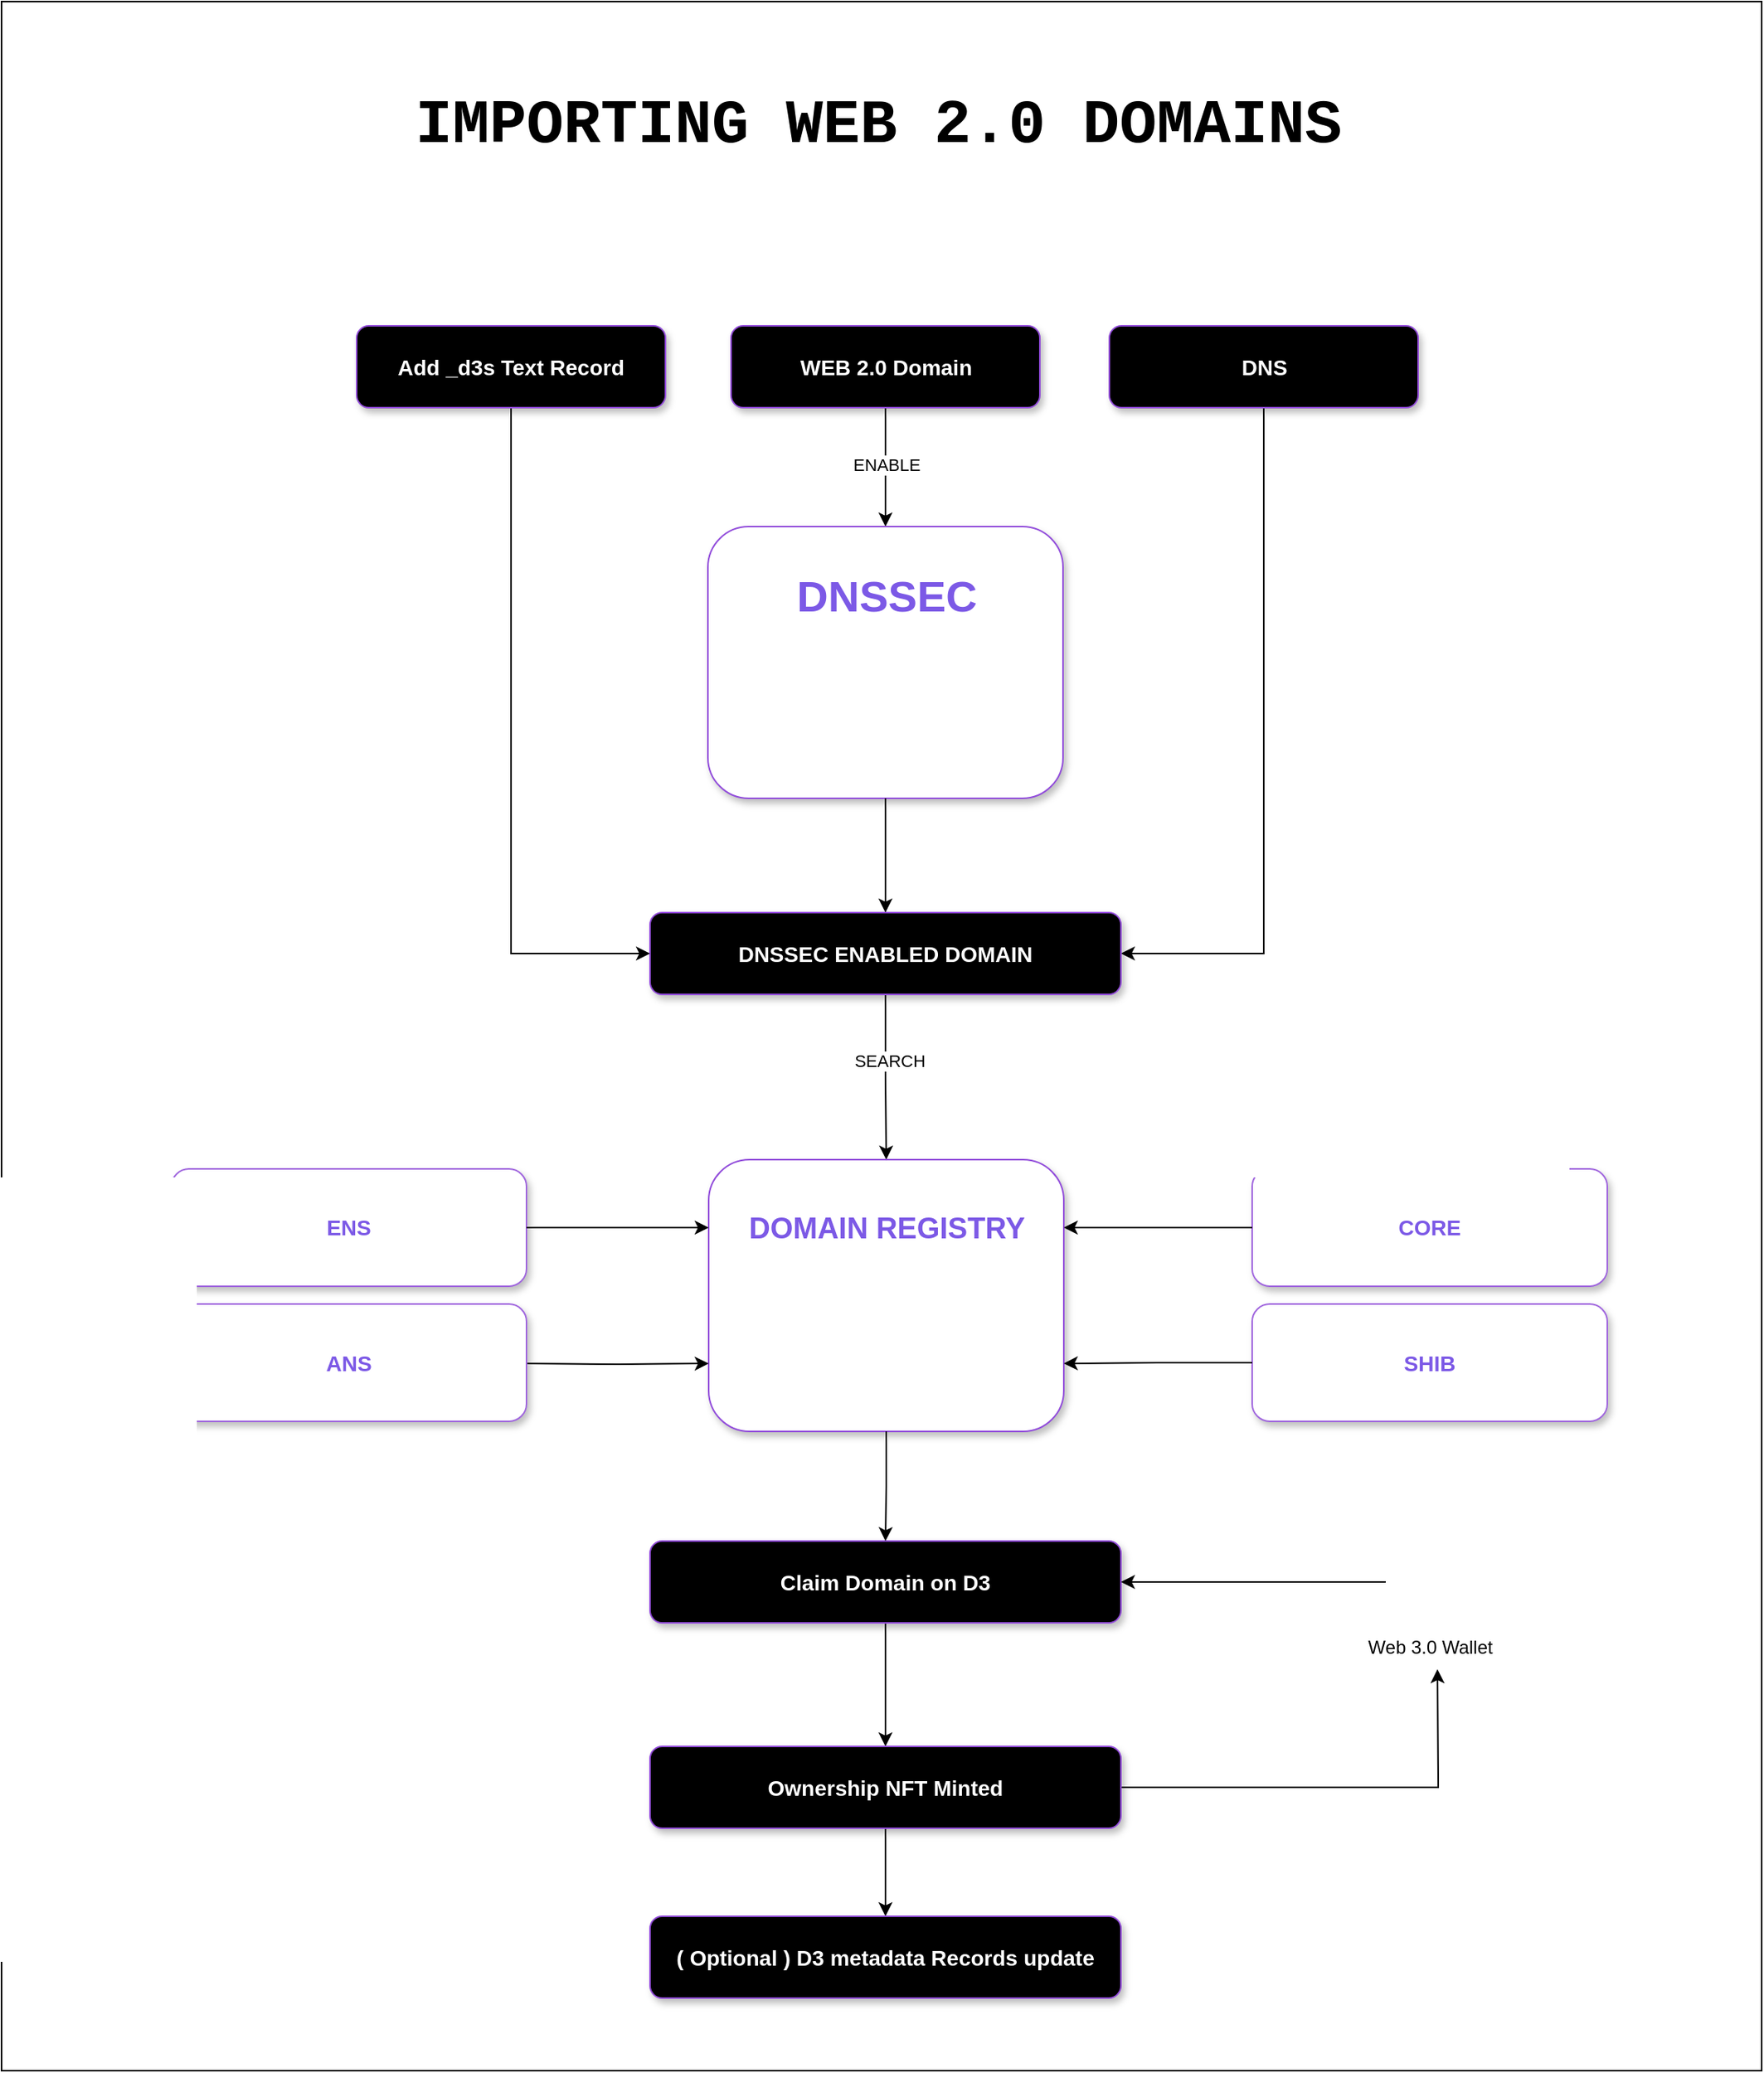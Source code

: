 <mxfile version="26.2.13">
  <diagram name="Page-1" id="MyH7erV6it8z_JTlrKve">
    <mxGraphModel dx="85" dy="-210" grid="1" gridSize="10" guides="1" tooltips="1" connect="1" arrows="1" fold="1" page="1" pageScale="1" pageWidth="850" pageHeight="1100" math="0" shadow="0">
      <root>
        <mxCell id="0" />
        <mxCell id="1" parent="0" />
        <mxCell id="spQjrwH2cCTAyUQUguDn-1" value="" style="rounded=0;whiteSpace=wrap;html=1;" vertex="1" parent="1">
          <mxGeometry x="1960" y="1210" width="1140" height="1340" as="geometry" />
        </mxCell>
        <mxCell id="spQjrwH2cCTAyUQUguDn-30" value="&lt;h1 style=&quot;margin-top: 0px;&quot;&gt;&lt;font style=&quot;font-size: 40px;&quot;&gt;IMPORTING WEB 2.0 DOMAINS&lt;/font&gt;&lt;/h1&gt;" style="text;html=1;whiteSpace=wrap;overflow=hidden;rounded=0;fontFamily=Courier New;fontStyle=1" vertex="1" parent="1">
          <mxGeometry x="2225.62" y="1260" width="613.75" height="60" as="geometry" />
        </mxCell>
        <mxCell id="spQjrwH2cCTAyUQUguDn-43" style="edgeStyle=orthogonalEdgeStyle;rounded=0;orthogonalLoop=1;jettySize=auto;html=1;" edge="1" parent="1" source="spQjrwH2cCTAyUQUguDn-33" target="spQjrwH2cCTAyUQUguDn-35">
          <mxGeometry relative="1" as="geometry" />
        </mxCell>
        <mxCell id="spQjrwH2cCTAyUQUguDn-44" value="ENABLE" style="edgeLabel;html=1;align=center;verticalAlign=middle;resizable=0;points=[];" vertex="1" connectable="0" parent="spQjrwH2cCTAyUQUguDn-43">
          <mxGeometry x="-0.247" y="1" relative="1" as="geometry">
            <mxPoint x="-1" y="8" as="offset" />
          </mxGeometry>
        </mxCell>
        <mxCell id="spQjrwH2cCTAyUQUguDn-33" value="&lt;font style=&quot;font-size: 14px;&quot;&gt;&lt;b&gt;WEB 2.0 Domain&lt;/b&gt;&lt;/font&gt;" style="rounded=1;whiteSpace=wrap;html=1;gradientColor=light-dark(#924ddb, #ededed);fillColor=light-dark(#6865f0, #ededed);fontColor=#FFFFFF;shadow=1;strokeColor=light-dark(#934dda, #ededed);gradientDirection=west;" vertex="1" parent="1">
          <mxGeometry x="2432.5" y="1420" width="200" height="53" as="geometry" />
        </mxCell>
        <mxCell id="spQjrwH2cCTAyUQUguDn-34" value="" style="group;fillColor=none;strokeColor=none;" vertex="1" connectable="0" parent="1">
          <mxGeometry x="2417.5" y="1550" width="230" height="176" as="geometry" />
        </mxCell>
        <mxCell id="spQjrwH2cCTAyUQUguDn-35" value="" style="rounded=1;whiteSpace=wrap;html=1;fillColor=default;strokeColor=light-dark(#924ddb, #ededed);labelBorderColor=none;fontColor=#FFFFFF;shadow=1;gradientColor=none;" vertex="1" parent="spQjrwH2cCTAyUQUguDn-34">
          <mxGeometry width="230.0" height="176" as="geometry" />
        </mxCell>
        <mxCell id="spQjrwH2cCTAyUQUguDn-37" value="&lt;font style=&quot;font-size: 28px; color: light-dark(rgb(124, 89, 230), rgb(237, 237, 237));&quot;&gt;&lt;b&gt;DNSSEC&lt;/b&gt;&lt;/font&gt;" style="text;html=1;align=center;verticalAlign=middle;resizable=0;points=[];autosize=1;strokeColor=none;fillColor=none;" vertex="1" parent="spQjrwH2cCTAyUQUguDn-34">
          <mxGeometry x="45" y="20" width="140" height="50" as="geometry" />
        </mxCell>
        <mxCell id="spQjrwH2cCTAyUQUguDn-38" value="" style="shape=image;verticalLabelPosition=bottom;labelBackgroundColor=default;verticalAlign=top;aspect=fixed;imageAspect=0;image=https://d3.inc/wp-content/themes/d3-theme/assets/images/logo.png;" vertex="1" parent="spQjrwH2cCTAyUQUguDn-34">
          <mxGeometry x="43.5" y="100" width="143" height="39" as="geometry" />
        </mxCell>
        <mxCell id="spQjrwH2cCTAyUQUguDn-45" style="edgeStyle=orthogonalEdgeStyle;rounded=0;orthogonalLoop=1;jettySize=auto;html=1;entryX=1;entryY=0.5;entryDx=0;entryDy=0;" edge="1" parent="1" source="spQjrwH2cCTAyUQUguDn-39" target="spQjrwH2cCTAyUQUguDn-40">
          <mxGeometry relative="1" as="geometry" />
        </mxCell>
        <mxCell id="spQjrwH2cCTAyUQUguDn-39" value="&lt;font style=&quot;font-size: 14px;&quot;&gt;&lt;b&gt;DNS&lt;/b&gt;&lt;/font&gt;" style="rounded=1;whiteSpace=wrap;html=1;gradientColor=light-dark(#924ddb, #ededed);fillColor=light-dark(#6865f0, #ededed);fontColor=#FFFFFF;shadow=1;strokeColor=light-dark(#934dda, #ededed);gradientDirection=west;" vertex="1" parent="1">
          <mxGeometry x="2677.5" y="1420" width="200" height="53" as="geometry" />
        </mxCell>
        <mxCell id="spQjrwH2cCTAyUQUguDn-53" style="edgeStyle=orthogonalEdgeStyle;rounded=0;orthogonalLoop=1;jettySize=auto;html=1;entryX=0.5;entryY=0;entryDx=0;entryDy=0;" edge="1" parent="1" source="spQjrwH2cCTAyUQUguDn-40" target="spQjrwH2cCTAyUQUguDn-50">
          <mxGeometry relative="1" as="geometry" />
        </mxCell>
        <mxCell id="spQjrwH2cCTAyUQUguDn-54" value="SEARCH" style="edgeLabel;html=1;align=center;verticalAlign=middle;resizable=0;points=[];" vertex="1" connectable="0" parent="spQjrwH2cCTAyUQUguDn-53">
          <mxGeometry x="-0.2" y="2" relative="1" as="geometry">
            <mxPoint as="offset" />
          </mxGeometry>
        </mxCell>
        <mxCell id="spQjrwH2cCTAyUQUguDn-40" value="&lt;font style=&quot;font-size: 14px;&quot;&gt;&lt;b&gt;DNSSEC ENABLED DOMAIN&lt;/b&gt;&lt;/font&gt;" style="rounded=1;whiteSpace=wrap;html=1;gradientColor=light-dark(#924ddb, #ededed);fillColor=light-dark(#6865f0, #ededed);fontColor=#FFFFFF;shadow=1;strokeColor=light-dark(#934dda, #ededed);gradientDirection=west;" vertex="1" parent="1">
          <mxGeometry x="2380" y="1800" width="305" height="53" as="geometry" />
        </mxCell>
        <mxCell id="spQjrwH2cCTAyUQUguDn-47" style="edgeStyle=orthogonalEdgeStyle;rounded=0;orthogonalLoop=1;jettySize=auto;html=1;entryX=0;entryY=0.5;entryDx=0;entryDy=0;" edge="1" parent="1" source="spQjrwH2cCTAyUQUguDn-46" target="spQjrwH2cCTAyUQUguDn-40">
          <mxGeometry relative="1" as="geometry" />
        </mxCell>
        <mxCell id="spQjrwH2cCTAyUQUguDn-46" value="&lt;font style=&quot;font-size: 14px;&quot;&gt;&lt;b&gt;Add _d3s Text Record&lt;/b&gt;&lt;/font&gt;" style="rounded=1;whiteSpace=wrap;html=1;gradientColor=light-dark(#924ddb, #ededed);fillColor=light-dark(#6865f0, #ededed);fontColor=#FFFFFF;shadow=1;strokeColor=light-dark(#934dda, #ededed);gradientDirection=west;" vertex="1" parent="1">
          <mxGeometry x="2190" y="1420" width="200" height="53" as="geometry" />
        </mxCell>
        <mxCell id="spQjrwH2cCTAyUQUguDn-48" style="edgeStyle=orthogonalEdgeStyle;rounded=0;orthogonalLoop=1;jettySize=auto;html=1;entryX=0.5;entryY=0;entryDx=0;entryDy=0;" edge="1" parent="1" source="spQjrwH2cCTAyUQUguDn-35" target="spQjrwH2cCTAyUQUguDn-40">
          <mxGeometry relative="1" as="geometry" />
        </mxCell>
        <mxCell id="spQjrwH2cCTAyUQUguDn-49" value="" style="group;fillColor=none;strokeColor=none;" vertex="1" connectable="0" parent="1">
          <mxGeometry x="2418" y="1960" width="260" height="176" as="geometry" />
        </mxCell>
        <mxCell id="spQjrwH2cCTAyUQUguDn-50" value="" style="rounded=1;whiteSpace=wrap;html=1;fillColor=default;strokeColor=light-dark(#924ddb, #ededed);labelBorderColor=none;fontColor=#FFFFFF;shadow=1;gradientColor=none;" vertex="1" parent="spQjrwH2cCTAyUQUguDn-49">
          <mxGeometry width="230.0" height="176" as="geometry" />
        </mxCell>
        <mxCell id="spQjrwH2cCTAyUQUguDn-51" value="&lt;font style=&quot;color: light-dark(rgb(124, 89, 230), rgb(237, 237, 237)); font-size: 19px;&quot;&gt;&lt;b&gt;DOMAIN REGISTRY&lt;/b&gt;&lt;/font&gt;" style="text;html=1;align=center;verticalAlign=middle;resizable=0;points=[];autosize=1;strokeColor=none;fillColor=none;" vertex="1" parent="spQjrwH2cCTAyUQUguDn-49">
          <mxGeometry x="15" y="25" width="200" height="40" as="geometry" />
        </mxCell>
        <mxCell id="spQjrwH2cCTAyUQUguDn-52" value="" style="shape=image;verticalLabelPosition=bottom;labelBackgroundColor=default;verticalAlign=top;aspect=fixed;imageAspect=0;image=https://d3.inc/wp-content/themes/d3-theme/assets/images/logo.png;" vertex="1" parent="spQjrwH2cCTAyUQUguDn-49">
          <mxGeometry x="43.5" y="100" width="143" height="39" as="geometry" />
        </mxCell>
        <mxCell id="spQjrwH2cCTAyUQUguDn-56" value="" style="group;fillColor=none;" vertex="1" connectable="0" parent="1">
          <mxGeometry x="2070" y="1966" width="230" height="76" as="geometry" />
        </mxCell>
        <mxCell id="spQjrwH2cCTAyUQUguDn-57" value="&lt;span&gt;&lt;b style=&quot;&quot;&gt;&lt;font style=&quot;font-size: 14px; color: light-dark(rgb(124, 89, 230), rgb(255, 125, 125));&quot;&gt;ENS&lt;/font&gt;&lt;/b&gt;&lt;/span&gt;" style="rounded=1;whiteSpace=wrap;html=1;fillColor=#FFFFFF;strokeColor=light-dark(#a066de, #ededed);labelBorderColor=none;fontColor=#FFFFFF;shadow=1;" vertex="1" parent="spQjrwH2cCTAyUQUguDn-56">
          <mxGeometry width="230.0" height="76" as="geometry" />
        </mxCell>
        <mxCell id="spQjrwH2cCTAyUQUguDn-58" style="edgeStyle=orthogonalEdgeStyle;rounded=0;orthogonalLoop=1;jettySize=auto;html=1;entryX=0;entryY=0.25;entryDx=0;entryDy=0;" edge="1" parent="1" source="spQjrwH2cCTAyUQUguDn-57" target="spQjrwH2cCTAyUQUguDn-50">
          <mxGeometry relative="1" as="geometry" />
        </mxCell>
        <mxCell id="spQjrwH2cCTAyUQUguDn-61" style="edgeStyle=orthogonalEdgeStyle;rounded=0;orthogonalLoop=1;jettySize=auto;html=1;entryX=0;entryY=0.75;entryDx=0;entryDy=0;" edge="1" parent="1" target="spQjrwH2cCTAyUQUguDn-50">
          <mxGeometry relative="1" as="geometry">
            <mxPoint x="2300" y="2092" as="sourcePoint" />
          </mxGeometry>
        </mxCell>
        <mxCell id="spQjrwH2cCTAyUQUguDn-68" value="" style="group;fillColor=none;" vertex="1" connectable="0" parent="1">
          <mxGeometry x="2070" y="2053.5" width="230" height="76" as="geometry" />
        </mxCell>
        <mxCell id="spQjrwH2cCTAyUQUguDn-69" value="&lt;span&gt;&lt;b style=&quot;&quot;&gt;&lt;font style=&quot;font-size: 14px; color: light-dark(rgb(124, 89, 230), rgb(255, 125, 125));&quot;&gt;ANS&lt;/font&gt;&lt;/b&gt;&lt;/span&gt;" style="rounded=1;whiteSpace=wrap;html=1;fillColor=#FFFFFF;strokeColor=light-dark(#a066de, #ededed);labelBorderColor=none;fontColor=#FFFFFF;shadow=1;" vertex="1" parent="spQjrwH2cCTAyUQUguDn-68">
          <mxGeometry width="230.0" height="76" as="geometry" />
        </mxCell>
        <mxCell id="spQjrwH2cCTAyUQUguDn-70" value="" style="group;fillColor=none;" vertex="1" connectable="0" parent="1">
          <mxGeometry x="2770" y="1966" width="230" height="76" as="geometry" />
        </mxCell>
        <mxCell id="spQjrwH2cCTAyUQUguDn-71" value="&lt;span&gt;&lt;b style=&quot;&quot;&gt;&lt;font style=&quot;font-size: 14px; color: light-dark(rgb(124, 89, 230), rgb(255, 125, 125));&quot;&gt;CORE&lt;/font&gt;&lt;/b&gt;&lt;/span&gt;" style="rounded=1;whiteSpace=wrap;html=1;fillColor=#FFFFFF;strokeColor=light-dark(#a066de, #ededed);labelBorderColor=none;fontColor=#FFFFFF;shadow=1;" vertex="1" parent="spQjrwH2cCTAyUQUguDn-70">
          <mxGeometry width="230.0" height="76" as="geometry" />
        </mxCell>
        <mxCell id="spQjrwH2cCTAyUQUguDn-72" value="" style="group;fillColor=none;" vertex="1" connectable="0" parent="1">
          <mxGeometry x="2770" y="2053.5" width="230" height="76" as="geometry" />
        </mxCell>
        <mxCell id="spQjrwH2cCTAyUQUguDn-73" value="&lt;span&gt;&lt;b style=&quot;&quot;&gt;&lt;font style=&quot;font-size: 14px; color: light-dark(rgb(124, 89, 230), rgb(255, 125, 125));&quot;&gt;SHIB&lt;/font&gt;&lt;/b&gt;&lt;/span&gt;" style="rounded=1;whiteSpace=wrap;html=1;fillColor=#FFFFFF;strokeColor=light-dark(#a066de, #ededed);labelBorderColor=none;fontColor=#FFFFFF;shadow=1;" vertex="1" parent="spQjrwH2cCTAyUQUguDn-72">
          <mxGeometry width="230.0" height="76" as="geometry" />
        </mxCell>
        <mxCell id="spQjrwH2cCTAyUQUguDn-74" style="edgeStyle=orthogonalEdgeStyle;rounded=0;orthogonalLoop=1;jettySize=auto;html=1;entryX=1;entryY=0.25;entryDx=0;entryDy=0;" edge="1" parent="1" source="spQjrwH2cCTAyUQUguDn-71" target="spQjrwH2cCTAyUQUguDn-50">
          <mxGeometry relative="1" as="geometry" />
        </mxCell>
        <mxCell id="spQjrwH2cCTAyUQUguDn-75" style="edgeStyle=orthogonalEdgeStyle;rounded=0;orthogonalLoop=1;jettySize=auto;html=1;entryX=1;entryY=0.75;entryDx=0;entryDy=0;" edge="1" parent="1" source="spQjrwH2cCTAyUQUguDn-73" target="spQjrwH2cCTAyUQUguDn-50">
          <mxGeometry relative="1" as="geometry" />
        </mxCell>
        <mxCell id="spQjrwH2cCTAyUQUguDn-82" style="edgeStyle=orthogonalEdgeStyle;rounded=0;orthogonalLoop=1;jettySize=auto;html=1;entryX=0.5;entryY=0;entryDx=0;entryDy=0;" edge="1" parent="1" source="spQjrwH2cCTAyUQUguDn-76" target="spQjrwH2cCTAyUQUguDn-78">
          <mxGeometry relative="1" as="geometry" />
        </mxCell>
        <mxCell id="spQjrwH2cCTAyUQUguDn-76" value="&lt;font style=&quot;font-size: 14px;&quot;&gt;&lt;b&gt;Claim Domain on D3&lt;/b&gt;&lt;/font&gt;" style="rounded=1;whiteSpace=wrap;html=1;gradientColor=light-dark(#924ddb, #ededed);fillColor=light-dark(#6865f0, #ededed);fontColor=#FFFFFF;shadow=1;strokeColor=light-dark(#934dda, #ededed);gradientDirection=west;" vertex="1" parent="1">
          <mxGeometry x="2380" y="2207" width="305" height="53" as="geometry" />
        </mxCell>
        <mxCell id="spQjrwH2cCTAyUQUguDn-77" style="edgeStyle=orthogonalEdgeStyle;rounded=0;orthogonalLoop=1;jettySize=auto;html=1;entryX=0.5;entryY=0;entryDx=0;entryDy=0;" edge="1" parent="1" source="spQjrwH2cCTAyUQUguDn-50" target="spQjrwH2cCTAyUQUguDn-76">
          <mxGeometry relative="1" as="geometry" />
        </mxCell>
        <mxCell id="spQjrwH2cCTAyUQUguDn-81" style="edgeStyle=orthogonalEdgeStyle;rounded=0;orthogonalLoop=1;jettySize=auto;html=1;" edge="1" parent="1" source="spQjrwH2cCTAyUQUguDn-78">
          <mxGeometry relative="1" as="geometry">
            <mxPoint x="2890" y="2290" as="targetPoint" />
          </mxGeometry>
        </mxCell>
        <mxCell id="spQjrwH2cCTAyUQUguDn-84" style="edgeStyle=orthogonalEdgeStyle;rounded=0;orthogonalLoop=1;jettySize=auto;html=1;entryX=0.5;entryY=0;entryDx=0;entryDy=0;" edge="1" parent="1" source="spQjrwH2cCTAyUQUguDn-78" target="spQjrwH2cCTAyUQUguDn-83">
          <mxGeometry relative="1" as="geometry" />
        </mxCell>
        <mxCell id="spQjrwH2cCTAyUQUguDn-78" value="&lt;font style=&quot;font-size: 14px;&quot;&gt;&lt;b&gt;Ownership NFT Minted&lt;/b&gt;&lt;/font&gt;" style="rounded=1;whiteSpace=wrap;html=1;gradientColor=light-dark(#924ddb, #ededed);fillColor=light-dark(#6865f0, #ededed);fontColor=#FFFFFF;shadow=1;strokeColor=light-dark(#934dda, #ededed);gradientDirection=west;" vertex="1" parent="1">
          <mxGeometry x="2380" y="2340" width="305" height="53" as="geometry" />
        </mxCell>
        <mxCell id="spQjrwH2cCTAyUQUguDn-80" style="edgeStyle=orthogonalEdgeStyle;rounded=0;orthogonalLoop=1;jettySize=auto;html=1;" edge="1" parent="1" source="spQjrwH2cCTAyUQUguDn-79" target="spQjrwH2cCTAyUQUguDn-76">
          <mxGeometry relative="1" as="geometry" />
        </mxCell>
        <mxCell id="spQjrwH2cCTAyUQUguDn-79" value="Web 3.0 Wallet" style="shape=image;html=1;verticalAlign=top;verticalLabelPosition=bottom;labelBackgroundColor=#ffffff;imageAspect=0;aspect=fixed;image=https://cdn1.iconfinder.com/data/icons/unicons-line-vol-6/24/wallet-128.png" vertex="1" parent="1">
          <mxGeometry x="2856.5" y="2205" width="57" height="57" as="geometry" />
        </mxCell>
        <mxCell id="spQjrwH2cCTAyUQUguDn-83" value="&lt;font style=&quot;font-size: 14px;&quot;&gt;&lt;b&gt;( Optional ) D3 metadata Records update&lt;/b&gt;&lt;/font&gt;" style="rounded=1;whiteSpace=wrap;html=1;gradientColor=light-dark(#924ddb, #ededed);fillColor=light-dark(#6865f0, #ededed);fontColor=#FFFFFF;shadow=1;strokeColor=light-dark(#934dda, #ededed);gradientDirection=west;" vertex="1" parent="1">
          <mxGeometry x="2380" y="2450" width="305" height="53" as="geometry" />
        </mxCell>
      </root>
    </mxGraphModel>
  </diagram>
</mxfile>
